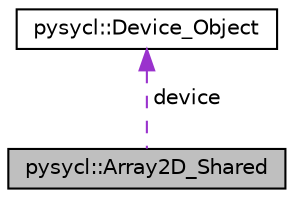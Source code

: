 digraph "pysycl::Array2D_Shared"
{
 // INTERACTIVE_SVG=YES
 // LATEX_PDF_SIZE
  bgcolor="transparent";
  edge [fontname="Helvetica",fontsize="10",labelfontname="Helvetica",labelfontsize="10"];
  node [fontname="Helvetica",fontsize="10",shape=record];
  Node1 [label="pysycl::Array2D_Shared",height=0.2,width=0.4,color="black", fillcolor="grey75", style="filled", fontcolor="black",tooltip="Array2D class for PySYCL (shared version)"];
  Node2 -> Node1 [dir="back",color="darkorchid3",fontsize="10",style="dashed",label=" device" ,fontname="Helvetica"];
  Node2 [label="pysycl::Device_Object",height=0.2,width=0.4,color="black",URL="$classpysycl_1_1_device___object.html",tooltip="Class representing a device object."];
}
